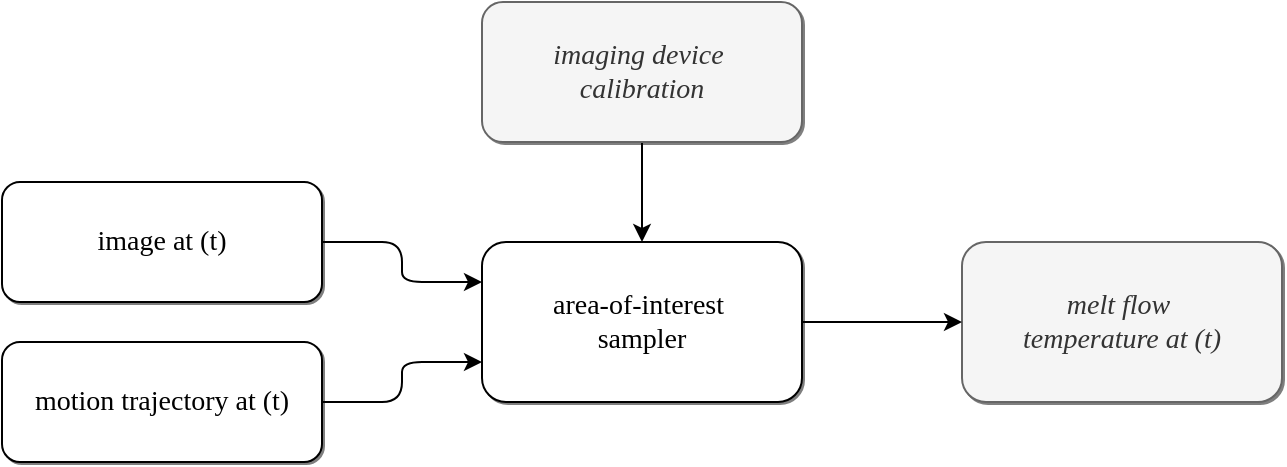<mxfile version="24.2.5" type="device">
  <diagram name="Page-1" id="ZDWTbA_Sev17Ivu9E_Sn">
    <mxGraphModel dx="1430" dy="825" grid="1" gridSize="10" guides="1" tooltips="1" connect="1" arrows="1" fold="1" page="1" pageScale="1" pageWidth="1600" pageHeight="900" math="0" shadow="0">
      <root>
        <mxCell id="0" />
        <mxCell id="1" parent="0" />
        <mxCell id="bBEdqhQP7ISBkMhVD89v-5" style="edgeStyle=orthogonalEdgeStyle;rounded=1;orthogonalLoop=1;jettySize=auto;html=1;exitX=1;exitY=0.5;exitDx=0;exitDy=0;entryX=0;entryY=0.75;entryDx=0;entryDy=0;curved=0;" edge="1" parent="1" source="iujVMbT7PaKx_jRZkrUf-2" target="bBEdqhQP7ISBkMhVD89v-1">
          <mxGeometry relative="1" as="geometry" />
        </mxCell>
        <mxCell id="iujVMbT7PaKx_jRZkrUf-2" value="motion trajectory at (t)" style="rounded=1;whiteSpace=wrap;html=1;shadow=1;glass=0;shadowOpacity=50;shadowBlur=0;shadowOffsetX=1;shadowOffsetY=1;fontFamily=Times New Roman;fontSize=14;" parent="1" vertex="1">
          <mxGeometry x="80" y="210" width="160" height="60" as="geometry" />
        </mxCell>
        <mxCell id="bBEdqhQP7ISBkMhVD89v-4" style="edgeStyle=orthogonalEdgeStyle;rounded=1;orthogonalLoop=1;jettySize=auto;html=1;exitX=1;exitY=0.5;exitDx=0;exitDy=0;entryX=0;entryY=0.25;entryDx=0;entryDy=0;curved=0;" edge="1" parent="1" source="iujVMbT7PaKx_jRZkrUf-7" target="bBEdqhQP7ISBkMhVD89v-1">
          <mxGeometry relative="1" as="geometry" />
        </mxCell>
        <mxCell id="iujVMbT7PaKx_jRZkrUf-7" value="image at (t)" style="rounded=1;whiteSpace=wrap;html=1;shadow=1;glass=0;shadowOpacity=50;shadowBlur=0;shadowOffsetX=1;shadowOffsetY=1;fontFamily=Times New Roman;fontSize=14;" parent="1" vertex="1">
          <mxGeometry x="80" y="130" width="160" height="60" as="geometry" />
        </mxCell>
        <mxCell id="iujVMbT7PaKx_jRZkrUf-15" value="melt flow&amp;nbsp;&lt;div&gt;temperature at (t)&lt;/div&gt;" style="rounded=1;whiteSpace=wrap;html=1;shadow=1;glass=0;shadowOpacity=50;shadowBlur=0;shadowOffsetX=1;shadowOffsetY=1;fontFamily=Times New Roman;fontSize=14;fillColor=#f5f5f5;fontColor=#333333;strokeColor=#666666;fontStyle=2" parent="1" vertex="1">
          <mxGeometry x="560" y="160" width="160" height="80" as="geometry" />
        </mxCell>
        <mxCell id="bBEdqhQP7ISBkMhVD89v-6" style="edgeStyle=orthogonalEdgeStyle;rounded=0;orthogonalLoop=1;jettySize=auto;html=1;exitX=1;exitY=0.5;exitDx=0;exitDy=0;entryX=0;entryY=0.5;entryDx=0;entryDy=0;" edge="1" parent="1" source="bBEdqhQP7ISBkMhVD89v-1" target="iujVMbT7PaKx_jRZkrUf-15">
          <mxGeometry relative="1" as="geometry" />
        </mxCell>
        <mxCell id="bBEdqhQP7ISBkMhVD89v-1" value="area-of-interest&amp;nbsp;&lt;div&gt;sampler&lt;/div&gt;" style="rounded=1;whiteSpace=wrap;html=1;shadow=1;glass=0;shadowOpacity=50;shadowBlur=0;shadowOffsetX=1;shadowOffsetY=1;fontFamily=Times New Roman;fontSize=14;" vertex="1" parent="1">
          <mxGeometry x="320" y="160" width="160" height="80" as="geometry" />
        </mxCell>
        <mxCell id="bBEdqhQP7ISBkMhVD89v-3" value="" style="edgeStyle=orthogonalEdgeStyle;rounded=0;orthogonalLoop=1;jettySize=auto;html=1;" edge="1" parent="1" source="bBEdqhQP7ISBkMhVD89v-2" target="bBEdqhQP7ISBkMhVD89v-1">
          <mxGeometry relative="1" as="geometry" />
        </mxCell>
        <mxCell id="bBEdqhQP7ISBkMhVD89v-2" value="imaging device&amp;nbsp;&lt;div&gt;calibration&lt;/div&gt;" style="rounded=1;whiteSpace=wrap;html=1;shadow=1;glass=0;shadowOpacity=50;shadowBlur=0;shadowOffsetX=1;shadowOffsetY=1;fontFamily=Times New Roman;fontSize=14;fillColor=#f5f5f5;fontColor=#333333;strokeColor=#666666;fontStyle=2" vertex="1" parent="1">
          <mxGeometry x="320" y="40" width="160" height="70" as="geometry" />
        </mxCell>
      </root>
    </mxGraphModel>
  </diagram>
</mxfile>
